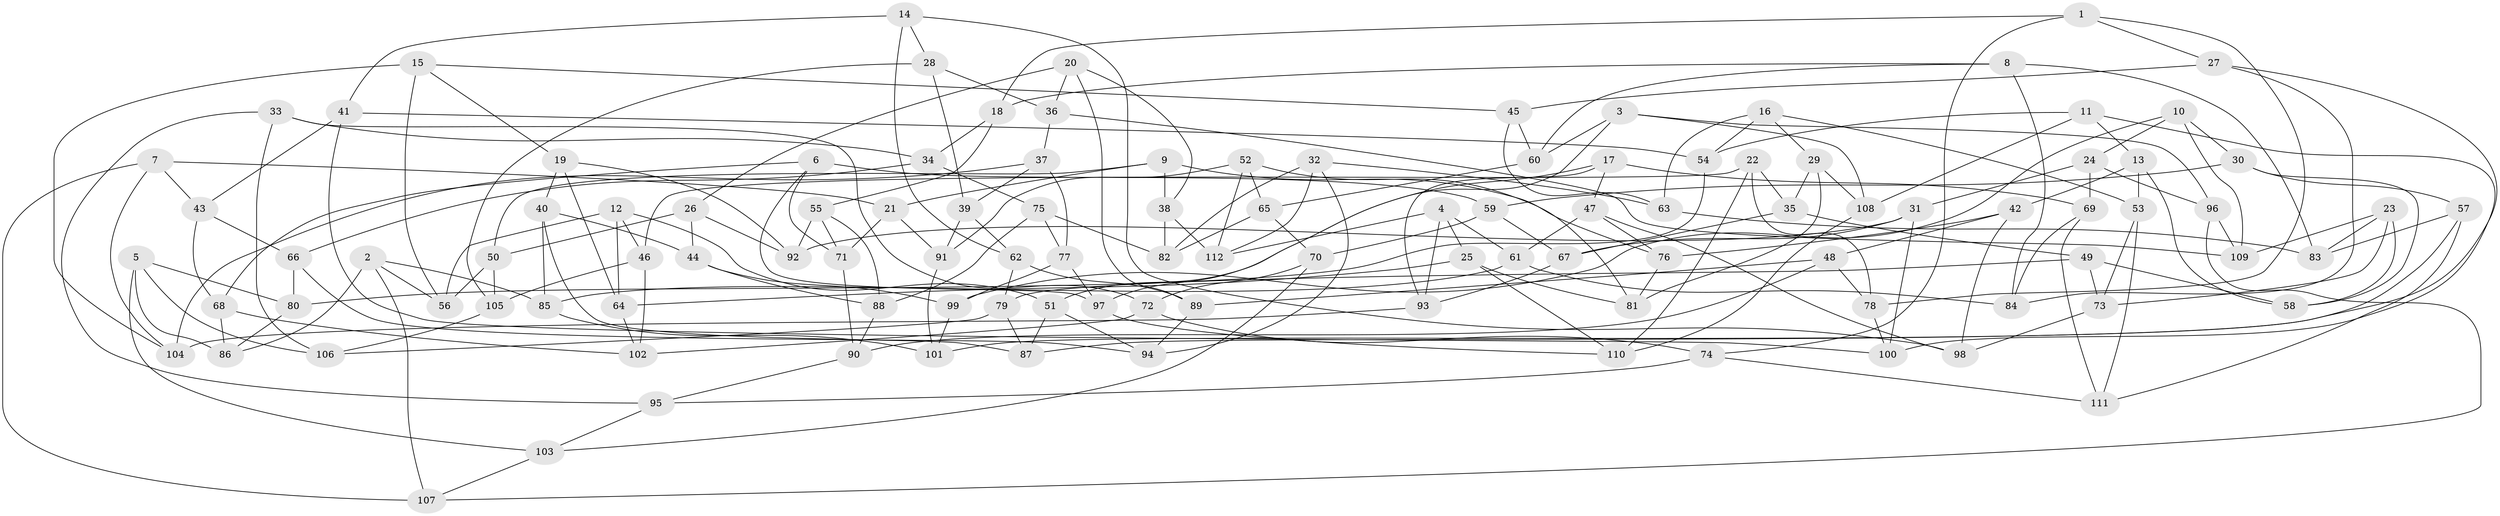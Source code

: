// Generated by graph-tools (version 1.1) at 2025/11/02/27/25 16:11:47]
// undirected, 112 vertices, 224 edges
graph export_dot {
graph [start="1"]
  node [color=gray90,style=filled];
  1;
  2;
  3;
  4;
  5;
  6;
  7;
  8;
  9;
  10;
  11;
  12;
  13;
  14;
  15;
  16;
  17;
  18;
  19;
  20;
  21;
  22;
  23;
  24;
  25;
  26;
  27;
  28;
  29;
  30;
  31;
  32;
  33;
  34;
  35;
  36;
  37;
  38;
  39;
  40;
  41;
  42;
  43;
  44;
  45;
  46;
  47;
  48;
  49;
  50;
  51;
  52;
  53;
  54;
  55;
  56;
  57;
  58;
  59;
  60;
  61;
  62;
  63;
  64;
  65;
  66;
  67;
  68;
  69;
  70;
  71;
  72;
  73;
  74;
  75;
  76;
  77;
  78;
  79;
  80;
  81;
  82;
  83;
  84;
  85;
  86;
  87;
  88;
  89;
  90;
  91;
  92;
  93;
  94;
  95;
  96;
  97;
  98;
  99;
  100;
  101;
  102;
  103;
  104;
  105;
  106;
  107;
  108;
  109;
  110;
  111;
  112;
  1 -- 27;
  1 -- 78;
  1 -- 74;
  1 -- 18;
  2 -- 86;
  2 -- 107;
  2 -- 85;
  2 -- 56;
  3 -- 96;
  3 -- 108;
  3 -- 60;
  3 -- 97;
  4 -- 25;
  4 -- 61;
  4 -- 93;
  4 -- 112;
  5 -- 86;
  5 -- 80;
  5 -- 103;
  5 -- 106;
  6 -- 97;
  6 -- 59;
  6 -- 71;
  6 -- 68;
  7 -- 43;
  7 -- 107;
  7 -- 21;
  7 -- 104;
  8 -- 83;
  8 -- 18;
  8 -- 60;
  8 -- 84;
  9 -- 50;
  9 -- 38;
  9 -- 76;
  9 -- 21;
  10 -- 24;
  10 -- 109;
  10 -- 30;
  10 -- 99;
  11 -- 54;
  11 -- 108;
  11 -- 100;
  11 -- 13;
  12 -- 64;
  12 -- 51;
  12 -- 46;
  12 -- 56;
  13 -- 42;
  13 -- 58;
  13 -- 53;
  14 -- 62;
  14 -- 28;
  14 -- 98;
  14 -- 41;
  15 -- 56;
  15 -- 45;
  15 -- 104;
  15 -- 19;
  16 -- 29;
  16 -- 53;
  16 -- 54;
  16 -- 63;
  17 -- 51;
  17 -- 47;
  17 -- 93;
  17 -- 69;
  18 -- 34;
  18 -- 55;
  19 -- 64;
  19 -- 92;
  19 -- 40;
  20 -- 38;
  20 -- 89;
  20 -- 26;
  20 -- 36;
  21 -- 71;
  21 -- 91;
  22 -- 78;
  22 -- 110;
  22 -- 46;
  22 -- 35;
  23 -- 73;
  23 -- 83;
  23 -- 109;
  23 -- 58;
  24 -- 96;
  24 -- 69;
  24 -- 31;
  25 -- 64;
  25 -- 110;
  25 -- 81;
  26 -- 44;
  26 -- 92;
  26 -- 50;
  27 -- 45;
  27 -- 101;
  27 -- 84;
  28 -- 36;
  28 -- 39;
  28 -- 105;
  29 -- 35;
  29 -- 81;
  29 -- 108;
  30 -- 57;
  30 -- 59;
  30 -- 58;
  31 -- 100;
  31 -- 67;
  31 -- 92;
  32 -- 94;
  32 -- 63;
  32 -- 112;
  32 -- 82;
  33 -- 95;
  33 -- 34;
  33 -- 106;
  33 -- 72;
  34 -- 66;
  34 -- 75;
  35 -- 49;
  35 -- 67;
  36 -- 109;
  36 -- 37;
  37 -- 77;
  37 -- 39;
  37 -- 104;
  38 -- 112;
  38 -- 82;
  39 -- 62;
  39 -- 91;
  40 -- 85;
  40 -- 44;
  40 -- 87;
  41 -- 54;
  41 -- 100;
  41 -- 43;
  42 -- 48;
  42 -- 76;
  42 -- 98;
  43 -- 66;
  43 -- 68;
  44 -- 88;
  44 -- 99;
  45 -- 63;
  45 -- 60;
  46 -- 102;
  46 -- 105;
  47 -- 98;
  47 -- 76;
  47 -- 61;
  48 -- 78;
  48 -- 89;
  48 -- 90;
  49 -- 73;
  49 -- 58;
  49 -- 79;
  50 -- 105;
  50 -- 56;
  51 -- 87;
  51 -- 94;
  52 -- 112;
  52 -- 65;
  52 -- 81;
  52 -- 91;
  53 -- 73;
  53 -- 111;
  54 -- 80;
  55 -- 88;
  55 -- 71;
  55 -- 92;
  57 -- 83;
  57 -- 87;
  57 -- 111;
  59 -- 67;
  59 -- 70;
  60 -- 65;
  61 -- 85;
  61 -- 84;
  62 -- 79;
  62 -- 89;
  63 -- 83;
  64 -- 102;
  65 -- 70;
  65 -- 82;
  66 -- 80;
  66 -- 94;
  67 -- 93;
  68 -- 102;
  68 -- 86;
  69 -- 84;
  69 -- 111;
  70 -- 103;
  70 -- 72;
  71 -- 90;
  72 -- 74;
  72 -- 102;
  73 -- 98;
  74 -- 95;
  74 -- 111;
  75 -- 88;
  75 -- 77;
  75 -- 82;
  76 -- 81;
  77 -- 99;
  77 -- 97;
  78 -- 100;
  79 -- 106;
  79 -- 87;
  80 -- 86;
  85 -- 101;
  88 -- 90;
  89 -- 94;
  90 -- 95;
  91 -- 101;
  93 -- 104;
  95 -- 103;
  96 -- 109;
  96 -- 107;
  97 -- 110;
  99 -- 101;
  103 -- 107;
  105 -- 106;
  108 -- 110;
}
